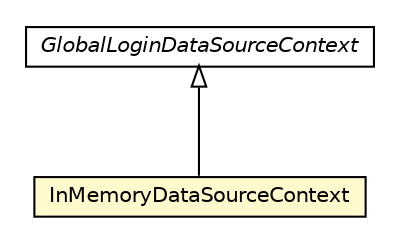 #!/usr/local/bin/dot
#
# Class diagram 
# Generated by UMLGraph version R5_6_6-8-g8d7759 (http://www.umlgraph.org/)
#

digraph G {
	edge [fontname="Helvetica",fontsize=10,labelfontname="Helvetica",labelfontsize=10];
	node [fontname="Helvetica",fontsize=10,shape=plaintext];
	nodesep=0.25;
	ranksep=0.5;
	// org.dayatang.dsrouter.context.GlobalLoginDataSourceContext
	c60035 [label=<<table title="org.dayatang.dsrouter.context.GlobalLoginDataSourceContext" border="0" cellborder="1" cellspacing="0" cellpadding="2" port="p" href="../GlobalLoginDataSourceContext.html">
		<tr><td><table border="0" cellspacing="0" cellpadding="1">
<tr><td align="center" balign="center"><font face="Helvetica-Oblique"> GlobalLoginDataSourceContext </font></td></tr>
		</table></td></tr>
		</table>>, URL="../GlobalLoginDataSourceContext.html", fontname="Helvetica", fontcolor="black", fontsize=10.0];
	// org.dayatang.dsrouter.context.memory.InMemoryDataSourceContext
	c60037 [label=<<table title="org.dayatang.dsrouter.context.memory.InMemoryDataSourceContext" border="0" cellborder="1" cellspacing="0" cellpadding="2" port="p" bgcolor="lemonChiffon" href="./InMemoryDataSourceContext.html">
		<tr><td><table border="0" cellspacing="0" cellpadding="1">
<tr><td align="center" balign="center"> InMemoryDataSourceContext </td></tr>
		</table></td></tr>
		</table>>, URL="./InMemoryDataSourceContext.html", fontname="Helvetica", fontcolor="black", fontsize=10.0];
	//org.dayatang.dsrouter.context.memory.InMemoryDataSourceContext extends org.dayatang.dsrouter.context.GlobalLoginDataSourceContext
	c60035:p -> c60037:p [dir=back,arrowtail=empty];
}

